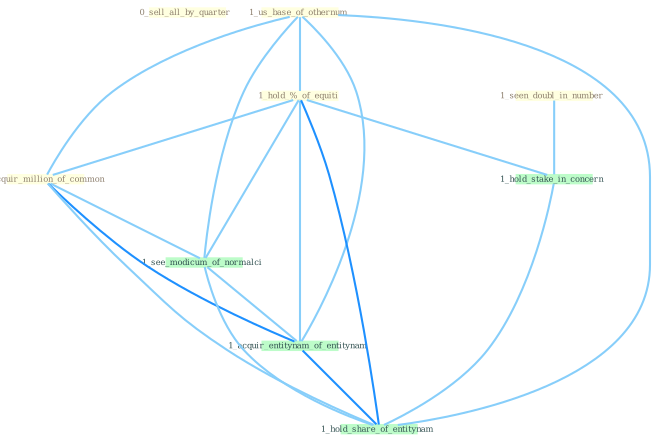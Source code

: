 Graph G{ 
    node
    [shape=polygon,style=filled,width=.5,height=.06,color="#BDFCC9",fixedsize=true,fontsize=4,
    fontcolor="#2f4f4f"];
    {node
    [color="#ffffe0", fontcolor="#8b7d6b"] "0_sell_all_by_quarter " "1_us_base_of_othernum " "1_hold_%_of_equiti " "1_acquir_million_of_common " "1_seen_doubl_in_number "}
{node [color="#fff0f5", fontcolor="#b22222"]}
edge [color="#B0E2FF"];

	"1_us_base_of_othernum " -- "1_hold_%_of_equiti " [w="1", color="#87cefa" ];
	"1_us_base_of_othernum " -- "1_acquir_million_of_common " [w="1", color="#87cefa" ];
	"1_us_base_of_othernum " -- "1_see_modicum_of_normalci " [w="1", color="#87cefa" ];
	"1_us_base_of_othernum " -- "1_acquir_entitynam_of_entitynam " [w="1", color="#87cefa" ];
	"1_us_base_of_othernum " -- "1_hold_share_of_entitynam " [w="1", color="#87cefa" ];
	"1_hold_%_of_equiti " -- "1_acquir_million_of_common " [w="1", color="#87cefa" ];
	"1_hold_%_of_equiti " -- "1_hold_stake_in_concern " [w="1", color="#87cefa" ];
	"1_hold_%_of_equiti " -- "1_see_modicum_of_normalci " [w="1", color="#87cefa" ];
	"1_hold_%_of_equiti " -- "1_acquir_entitynam_of_entitynam " [w="1", color="#87cefa" ];
	"1_hold_%_of_equiti " -- "1_hold_share_of_entitynam " [w="2", color="#1e90ff" , len=0.8];
	"1_acquir_million_of_common " -- "1_see_modicum_of_normalci " [w="1", color="#87cefa" ];
	"1_acquir_million_of_common " -- "1_acquir_entitynam_of_entitynam " [w="2", color="#1e90ff" , len=0.8];
	"1_acquir_million_of_common " -- "1_hold_share_of_entitynam " [w="1", color="#87cefa" ];
	"1_seen_doubl_in_number " -- "1_hold_stake_in_concern " [w="1", color="#87cefa" ];
	"1_hold_stake_in_concern " -- "1_hold_share_of_entitynam " [w="1", color="#87cefa" ];
	"1_see_modicum_of_normalci " -- "1_acquir_entitynam_of_entitynam " [w="1", color="#87cefa" ];
	"1_see_modicum_of_normalci " -- "1_hold_share_of_entitynam " [w="1", color="#87cefa" ];
	"1_acquir_entitynam_of_entitynam " -- "1_hold_share_of_entitynam " [w="2", color="#1e90ff" , len=0.8];
}